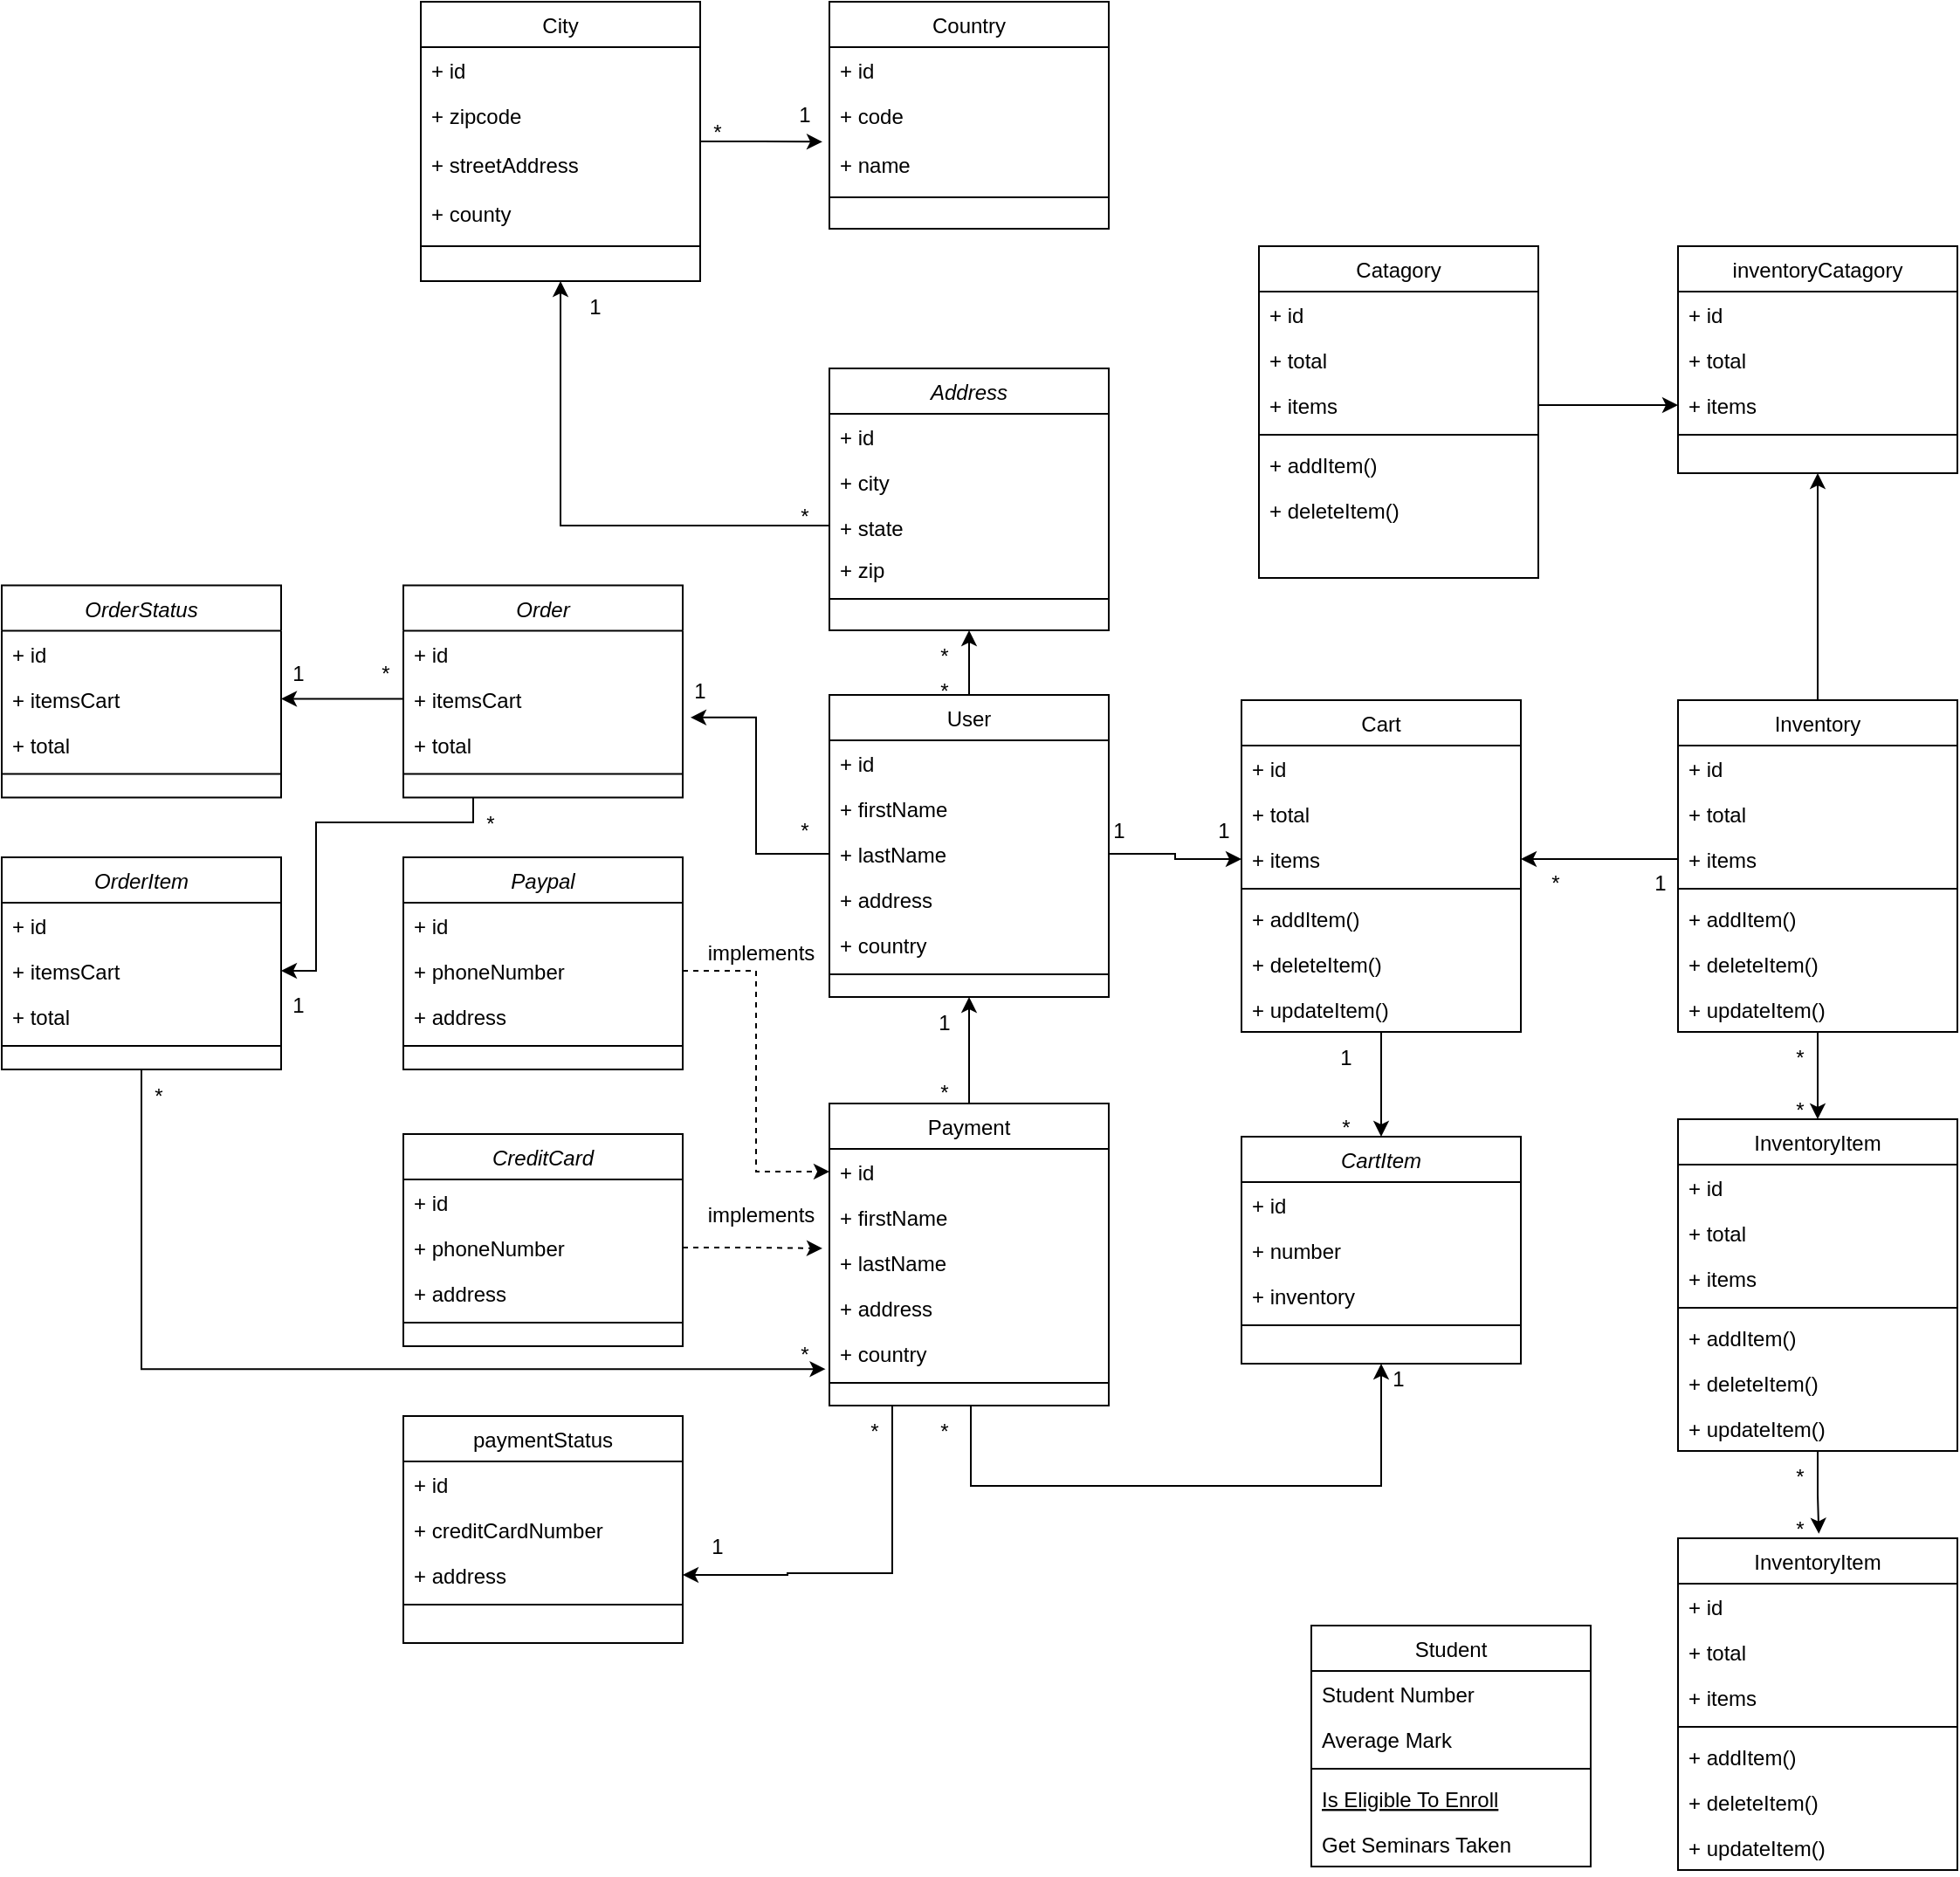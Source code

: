 <mxfile version="21.1.2" type="device">
  <diagram id="C5RBs43oDa-KdzZeNtuy" name="Page-1">
    <mxGraphModel dx="2059" dy="1187" grid="1" gridSize="10" guides="1" tooltips="1" connect="1" arrows="1" fold="1" page="1" pageScale="1" pageWidth="827" pageHeight="1169" math="0" shadow="0">
      <root>
        <mxCell id="WIyWlLk6GJQsqaUBKTNV-0" />
        <mxCell id="WIyWlLk6GJQsqaUBKTNV-1" parent="WIyWlLk6GJQsqaUBKTNV-0" />
        <mxCell id="zkfFHV4jXpPFQw0GAbJ--0" value="CreditCard" style="swimlane;fontStyle=2;align=center;verticalAlign=top;childLayout=stackLayout;horizontal=1;startSize=26;horizontalStack=0;resizeParent=1;resizeLast=0;collapsible=1;marginBottom=0;rounded=0;shadow=0;strokeWidth=1;" parent="WIyWlLk6GJQsqaUBKTNV-1" vertex="1">
          <mxGeometry x="90" y="728.5" width="160" height="121.5" as="geometry">
            <mxRectangle x="230" y="140" width="160" height="26" as="alternateBounds" />
          </mxGeometry>
        </mxCell>
        <mxCell id="zkfFHV4jXpPFQw0GAbJ--1" value="+ id" style="text;align=left;verticalAlign=top;spacingLeft=4;spacingRight=4;overflow=hidden;rotatable=0;points=[[0,0.5],[1,0.5]];portConstraint=eastwest;" parent="zkfFHV4jXpPFQw0GAbJ--0" vertex="1">
          <mxGeometry y="26" width="160" height="26" as="geometry" />
        </mxCell>
        <mxCell id="zkfFHV4jXpPFQw0GAbJ--2" value="+ phoneNumber" style="text;align=left;verticalAlign=top;spacingLeft=4;spacingRight=4;overflow=hidden;rotatable=0;points=[[0,0.5],[1,0.5]];portConstraint=eastwest;rounded=0;shadow=0;html=0;" parent="zkfFHV4jXpPFQw0GAbJ--0" vertex="1">
          <mxGeometry y="52" width="160" height="26" as="geometry" />
        </mxCell>
        <mxCell id="zkfFHV4jXpPFQw0GAbJ--3" value="+ address" style="text;align=left;verticalAlign=top;spacingLeft=4;spacingRight=4;overflow=hidden;rotatable=0;points=[[0,0.5],[1,0.5]];portConstraint=eastwest;rounded=0;shadow=0;html=0;" parent="zkfFHV4jXpPFQw0GAbJ--0" vertex="1">
          <mxGeometry y="78" width="160" height="26" as="geometry" />
        </mxCell>
        <mxCell id="zkfFHV4jXpPFQw0GAbJ--4" value="" style="line;html=1;strokeWidth=1;align=left;verticalAlign=middle;spacingTop=-1;spacingLeft=3;spacingRight=3;rotatable=0;labelPosition=right;points=[];portConstraint=eastwest;" parent="zkfFHV4jXpPFQw0GAbJ--0" vertex="1">
          <mxGeometry y="104" width="160" height="8" as="geometry" />
        </mxCell>
        <mxCell id="zkfFHV4jXpPFQw0GAbJ--6" value="paymentStatus" style="swimlane;fontStyle=0;align=center;verticalAlign=top;childLayout=stackLayout;horizontal=1;startSize=26;horizontalStack=0;resizeParent=1;resizeLast=0;collapsible=1;marginBottom=0;rounded=0;shadow=0;strokeWidth=1;" parent="WIyWlLk6GJQsqaUBKTNV-1" vertex="1">
          <mxGeometry x="90" y="890" width="160" height="130" as="geometry">
            <mxRectangle x="130" y="380" width="160" height="26" as="alternateBounds" />
          </mxGeometry>
        </mxCell>
        <mxCell id="zkfFHV4jXpPFQw0GAbJ--7" value="+ id" style="text;align=left;verticalAlign=top;spacingLeft=4;spacingRight=4;overflow=hidden;rotatable=0;points=[[0,0.5],[1,0.5]];portConstraint=eastwest;" parent="zkfFHV4jXpPFQw0GAbJ--6" vertex="1">
          <mxGeometry y="26" width="160" height="26" as="geometry" />
        </mxCell>
        <mxCell id="zkfFHV4jXpPFQw0GAbJ--8" value="+ creditCardNumber" style="text;align=left;verticalAlign=top;spacingLeft=4;spacingRight=4;overflow=hidden;rotatable=0;points=[[0,0.5],[1,0.5]];portConstraint=eastwest;rounded=0;shadow=0;html=0;" parent="zkfFHV4jXpPFQw0GAbJ--6" vertex="1">
          <mxGeometry y="52" width="160" height="26" as="geometry" />
        </mxCell>
        <mxCell id="zkfFHV4jXpPFQw0GAbJ--10" value="+ address" style="text;align=left;verticalAlign=top;spacingLeft=4;spacingRight=4;overflow=hidden;rotatable=0;points=[[0,0.5],[1,0.5]];portConstraint=eastwest;fontStyle=0" parent="zkfFHV4jXpPFQw0GAbJ--6" vertex="1">
          <mxGeometry y="78" width="160" height="26" as="geometry" />
        </mxCell>
        <mxCell id="zkfFHV4jXpPFQw0GAbJ--9" value="" style="line;html=1;strokeWidth=1;align=left;verticalAlign=middle;spacingTop=-1;spacingLeft=3;spacingRight=3;rotatable=0;labelPosition=right;points=[];portConstraint=eastwest;" parent="zkfFHV4jXpPFQw0GAbJ--6" vertex="1">
          <mxGeometry y="104" width="160" height="8" as="geometry" />
        </mxCell>
        <mxCell id="YC9iFXxEGRbDNu-Abr_v-23" style="edgeStyle=orthogonalEdgeStyle;rounded=0;orthogonalLoop=1;jettySize=auto;html=1;exitX=1;exitY=0.5;exitDx=0;exitDy=0;" parent="WIyWlLk6GJQsqaUBKTNV-1" source="zkfFHV4jXpPFQw0GAbJ--13" edge="1">
          <mxGeometry relative="1" as="geometry">
            <mxPoint x="330" y="160.2" as="targetPoint" />
          </mxGeometry>
        </mxCell>
        <mxCell id="zkfFHV4jXpPFQw0GAbJ--13" value="City" style="swimlane;fontStyle=0;align=center;verticalAlign=top;childLayout=stackLayout;horizontal=1;startSize=26;horizontalStack=0;resizeParent=1;resizeLast=0;collapsible=1;marginBottom=0;rounded=0;shadow=0;strokeWidth=1;" parent="WIyWlLk6GJQsqaUBKTNV-1" vertex="1">
          <mxGeometry x="100" y="80" width="160" height="160" as="geometry">
            <mxRectangle x="340" y="380" width="170" height="26" as="alternateBounds" />
          </mxGeometry>
        </mxCell>
        <mxCell id="zkfFHV4jXpPFQw0GAbJ--14" value="+ id" style="text;align=left;verticalAlign=top;spacingLeft=4;spacingRight=4;overflow=hidden;rotatable=0;points=[[0,0.5],[1,0.5]];portConstraint=eastwest;" parent="zkfFHV4jXpPFQw0GAbJ--13" vertex="1">
          <mxGeometry y="26" width="160" height="26" as="geometry" />
        </mxCell>
        <mxCell id="YC9iFXxEGRbDNu-Abr_v-13" value="+ zipcode" style="text;align=left;verticalAlign=top;spacingLeft=4;spacingRight=4;overflow=hidden;rotatable=0;points=[[0,0.5],[1,0.5]];portConstraint=eastwest;" parent="zkfFHV4jXpPFQw0GAbJ--13" vertex="1">
          <mxGeometry y="52" width="160" height="28" as="geometry" />
        </mxCell>
        <mxCell id="YC9iFXxEGRbDNu-Abr_v-15" value="+ streetAddress" style="text;align=left;verticalAlign=top;spacingLeft=4;spacingRight=4;overflow=hidden;rotatable=0;points=[[0,0.5],[1,0.5]];portConstraint=eastwest;" parent="zkfFHV4jXpPFQw0GAbJ--13" vertex="1">
          <mxGeometry y="80" width="160" height="28" as="geometry" />
        </mxCell>
        <mxCell id="YC9iFXxEGRbDNu-Abr_v-16" value="+ county" style="text;align=left;verticalAlign=top;spacingLeft=4;spacingRight=4;overflow=hidden;rotatable=0;points=[[0,0.5],[1,0.5]];portConstraint=eastwest;" parent="zkfFHV4jXpPFQw0GAbJ--13" vertex="1">
          <mxGeometry y="108" width="160" height="28" as="geometry" />
        </mxCell>
        <mxCell id="zkfFHV4jXpPFQw0GAbJ--15" value="" style="line;html=1;strokeWidth=1;align=left;verticalAlign=middle;spacingTop=-1;spacingLeft=3;spacingRight=3;rotatable=0;labelPosition=right;points=[];portConstraint=eastwest;" parent="zkfFHV4jXpPFQw0GAbJ--13" vertex="1">
          <mxGeometry y="136" width="160" height="8" as="geometry" />
        </mxCell>
        <mxCell id="YC9iFXxEGRbDNu-Abr_v-7" style="edgeStyle=orthogonalEdgeStyle;rounded=0;orthogonalLoop=1;jettySize=auto;html=1;exitX=0.5;exitY=0;exitDx=0;exitDy=0;entryX=0.5;entryY=1;entryDx=0;entryDy=0;" parent="WIyWlLk6GJQsqaUBKTNV-1" source="zkfFHV4jXpPFQw0GAbJ--17" target="YC9iFXxEGRbDNu-Abr_v-0" edge="1">
          <mxGeometry relative="1" as="geometry" />
        </mxCell>
        <mxCell id="zkfFHV4jXpPFQw0GAbJ--17" value="User" style="swimlane;fontStyle=0;align=center;verticalAlign=top;childLayout=stackLayout;horizontal=1;startSize=26;horizontalStack=0;resizeParent=1;resizeLast=0;collapsible=1;marginBottom=0;rounded=0;shadow=0;strokeWidth=1;" parent="WIyWlLk6GJQsqaUBKTNV-1" vertex="1">
          <mxGeometry x="334" y="477" width="160" height="173" as="geometry">
            <mxRectangle x="550" y="140" width="160" height="26" as="alternateBounds" />
          </mxGeometry>
        </mxCell>
        <mxCell id="zkfFHV4jXpPFQw0GAbJ--18" value="+ id" style="text;align=left;verticalAlign=top;spacingLeft=4;spacingRight=4;overflow=hidden;rotatable=0;points=[[0,0.5],[1,0.5]];portConstraint=eastwest;" parent="zkfFHV4jXpPFQw0GAbJ--17" vertex="1">
          <mxGeometry y="26" width="160" height="26" as="geometry" />
        </mxCell>
        <mxCell id="zkfFHV4jXpPFQw0GAbJ--19" value="+ firstName" style="text;align=left;verticalAlign=top;spacingLeft=4;spacingRight=4;overflow=hidden;rotatable=0;points=[[0,0.5],[1,0.5]];portConstraint=eastwest;rounded=0;shadow=0;html=0;" parent="zkfFHV4jXpPFQw0GAbJ--17" vertex="1">
          <mxGeometry y="52" width="160" height="26" as="geometry" />
        </mxCell>
        <mxCell id="zkfFHV4jXpPFQw0GAbJ--20" value="+ lastName" style="text;align=left;verticalAlign=top;spacingLeft=4;spacingRight=4;overflow=hidden;rotatable=0;points=[[0,0.5],[1,0.5]];portConstraint=eastwest;rounded=0;shadow=0;html=0;" parent="zkfFHV4jXpPFQw0GAbJ--17" vertex="1">
          <mxGeometry y="78" width="160" height="26" as="geometry" />
        </mxCell>
        <mxCell id="zkfFHV4jXpPFQw0GAbJ--21" value="+ address" style="text;align=left;verticalAlign=top;spacingLeft=4;spacingRight=4;overflow=hidden;rotatable=0;points=[[0,0.5],[1,0.5]];portConstraint=eastwest;rounded=0;shadow=0;html=0;" parent="zkfFHV4jXpPFQw0GAbJ--17" vertex="1">
          <mxGeometry y="104" width="160" height="26" as="geometry" />
        </mxCell>
        <mxCell id="zkfFHV4jXpPFQw0GAbJ--22" value="+ country" style="text;align=left;verticalAlign=top;spacingLeft=4;spacingRight=4;overflow=hidden;rotatable=0;points=[[0,0.5],[1,0.5]];portConstraint=eastwest;rounded=0;shadow=0;html=0;" parent="zkfFHV4jXpPFQw0GAbJ--17" vertex="1">
          <mxGeometry y="130" width="160" height="26" as="geometry" />
        </mxCell>
        <mxCell id="zkfFHV4jXpPFQw0GAbJ--23" value="" style="line;html=1;strokeWidth=1;align=left;verticalAlign=middle;spacingTop=-1;spacingLeft=3;spacingRight=3;rotatable=0;labelPosition=right;points=[];portConstraint=eastwest;" parent="zkfFHV4jXpPFQw0GAbJ--17" vertex="1">
          <mxGeometry y="156" width="160" height="8" as="geometry" />
        </mxCell>
        <mxCell id="YC9iFXxEGRbDNu-Abr_v-0" value="Address" style="swimlane;fontStyle=2;align=center;verticalAlign=top;childLayout=stackLayout;horizontal=1;startSize=26;horizontalStack=0;resizeParent=1;resizeLast=0;collapsible=1;marginBottom=0;rounded=0;shadow=0;strokeWidth=1;" parent="WIyWlLk6GJQsqaUBKTNV-1" vertex="1">
          <mxGeometry x="334" y="290" width="160" height="150" as="geometry">
            <mxRectangle x="230" y="140" width="160" height="26" as="alternateBounds" />
          </mxGeometry>
        </mxCell>
        <mxCell id="YC9iFXxEGRbDNu-Abr_v-1" value="+ id" style="text;align=left;verticalAlign=top;spacingLeft=4;spacingRight=4;overflow=hidden;rotatable=0;points=[[0,0.5],[1,0.5]];portConstraint=eastwest;" parent="YC9iFXxEGRbDNu-Abr_v-0" vertex="1">
          <mxGeometry y="26" width="160" height="26" as="geometry" />
        </mxCell>
        <mxCell id="YC9iFXxEGRbDNu-Abr_v-2" value="+ city" style="text;align=left;verticalAlign=top;spacingLeft=4;spacingRight=4;overflow=hidden;rotatable=0;points=[[0,0.5],[1,0.5]];portConstraint=eastwest;rounded=0;shadow=0;html=0;" parent="YC9iFXxEGRbDNu-Abr_v-0" vertex="1">
          <mxGeometry y="52" width="160" height="26" as="geometry" />
        </mxCell>
        <mxCell id="YC9iFXxEGRbDNu-Abr_v-3" value="+ state" style="text;align=left;verticalAlign=top;spacingLeft=4;spacingRight=4;overflow=hidden;rotatable=0;points=[[0,0.5],[1,0.5]];portConstraint=eastwest;rounded=0;shadow=0;html=0;" parent="YC9iFXxEGRbDNu-Abr_v-0" vertex="1">
          <mxGeometry y="78" width="160" height="24" as="geometry" />
        </mxCell>
        <mxCell id="YC9iFXxEGRbDNu-Abr_v-6" value="+ zip" style="text;align=left;verticalAlign=top;spacingLeft=4;spacingRight=4;overflow=hidden;rotatable=0;points=[[0,0.5],[1,0.5]];portConstraint=eastwest;rounded=0;shadow=0;html=0;" parent="YC9iFXxEGRbDNu-Abr_v-0" vertex="1">
          <mxGeometry y="102" width="160" height="26" as="geometry" />
        </mxCell>
        <mxCell id="YC9iFXxEGRbDNu-Abr_v-4" value="" style="line;html=1;strokeWidth=1;align=left;verticalAlign=middle;spacingTop=-1;spacingLeft=3;spacingRight=3;rotatable=0;labelPosition=right;points=[];portConstraint=eastwest;" parent="YC9iFXxEGRbDNu-Abr_v-0" vertex="1">
          <mxGeometry y="128" width="160" height="8" as="geometry" />
        </mxCell>
        <mxCell id="YC9iFXxEGRbDNu-Abr_v-8" value="*" style="text;html=1;strokeColor=none;fillColor=none;align=center;verticalAlign=middle;whiteSpace=wrap;rounded=0;" parent="WIyWlLk6GJQsqaUBKTNV-1" vertex="1">
          <mxGeometry x="370" y="460" width="60" height="30" as="geometry" />
        </mxCell>
        <mxCell id="YC9iFXxEGRbDNu-Abr_v-9" value="*" style="text;html=1;strokeColor=none;fillColor=none;align=center;verticalAlign=middle;whiteSpace=wrap;rounded=0;" parent="WIyWlLk6GJQsqaUBKTNV-1" vertex="1">
          <mxGeometry x="370" y="440" width="60" height="30" as="geometry" />
        </mxCell>
        <mxCell id="YC9iFXxEGRbDNu-Abr_v-10" style="edgeStyle=orthogonalEdgeStyle;rounded=0;orthogonalLoop=1;jettySize=auto;html=1;exitX=0;exitY=0.5;exitDx=0;exitDy=0;entryX=0.5;entryY=1;entryDx=0;entryDy=0;" parent="WIyWlLk6GJQsqaUBKTNV-1" source="YC9iFXxEGRbDNu-Abr_v-3" target="zkfFHV4jXpPFQw0GAbJ--13" edge="1">
          <mxGeometry relative="1" as="geometry" />
        </mxCell>
        <mxCell id="YC9iFXxEGRbDNu-Abr_v-11" value="*" style="text;html=1;strokeColor=none;fillColor=none;align=center;verticalAlign=middle;whiteSpace=wrap;rounded=0;" parent="WIyWlLk6GJQsqaUBKTNV-1" vertex="1">
          <mxGeometry x="290" y="360" width="60" height="30" as="geometry" />
        </mxCell>
        <mxCell id="YC9iFXxEGRbDNu-Abr_v-17" value="Country" style="swimlane;fontStyle=0;align=center;verticalAlign=top;childLayout=stackLayout;horizontal=1;startSize=26;horizontalStack=0;resizeParent=1;resizeLast=0;collapsible=1;marginBottom=0;rounded=0;shadow=0;strokeWidth=1;" parent="WIyWlLk6GJQsqaUBKTNV-1" vertex="1">
          <mxGeometry x="334" y="80" width="160" height="130" as="geometry">
            <mxRectangle x="340" y="380" width="170" height="26" as="alternateBounds" />
          </mxGeometry>
        </mxCell>
        <mxCell id="YC9iFXxEGRbDNu-Abr_v-18" value="+ id" style="text;align=left;verticalAlign=top;spacingLeft=4;spacingRight=4;overflow=hidden;rotatable=0;points=[[0,0.5],[1,0.5]];portConstraint=eastwest;" parent="YC9iFXxEGRbDNu-Abr_v-17" vertex="1">
          <mxGeometry y="26" width="160" height="26" as="geometry" />
        </mxCell>
        <mxCell id="YC9iFXxEGRbDNu-Abr_v-19" value="+ code" style="text;align=left;verticalAlign=top;spacingLeft=4;spacingRight=4;overflow=hidden;rotatable=0;points=[[0,0.5],[1,0.5]];portConstraint=eastwest;" parent="YC9iFXxEGRbDNu-Abr_v-17" vertex="1">
          <mxGeometry y="52" width="160" height="28" as="geometry" />
        </mxCell>
        <mxCell id="YC9iFXxEGRbDNu-Abr_v-20" value="+ name" style="text;align=left;verticalAlign=top;spacingLeft=4;spacingRight=4;overflow=hidden;rotatable=0;points=[[0,0.5],[1,0.5]];portConstraint=eastwest;" parent="YC9iFXxEGRbDNu-Abr_v-17" vertex="1">
          <mxGeometry y="80" width="160" height="28" as="geometry" />
        </mxCell>
        <mxCell id="YC9iFXxEGRbDNu-Abr_v-22" value="" style="line;html=1;strokeWidth=1;align=left;verticalAlign=middle;spacingTop=-1;spacingLeft=3;spacingRight=3;rotatable=0;labelPosition=right;points=[];portConstraint=eastwest;" parent="YC9iFXxEGRbDNu-Abr_v-17" vertex="1">
          <mxGeometry y="108" width="160" height="8" as="geometry" />
        </mxCell>
        <mxCell id="YC9iFXxEGRbDNu-Abr_v-24" value="1" style="text;html=1;strokeColor=none;fillColor=none;align=center;verticalAlign=middle;whiteSpace=wrap;rounded=0;" parent="WIyWlLk6GJQsqaUBKTNV-1" vertex="1">
          <mxGeometry x="170" y="240" width="60" height="30" as="geometry" />
        </mxCell>
        <mxCell id="YC9iFXxEGRbDNu-Abr_v-25" value="1" style="text;html=1;strokeColor=none;fillColor=none;align=center;verticalAlign=middle;whiteSpace=wrap;rounded=0;" parent="WIyWlLk6GJQsqaUBKTNV-1" vertex="1">
          <mxGeometry x="290" y="130" width="60" height="30" as="geometry" />
        </mxCell>
        <mxCell id="YC9iFXxEGRbDNu-Abr_v-26" value="*" style="text;html=1;strokeColor=none;fillColor=none;align=center;verticalAlign=middle;whiteSpace=wrap;rounded=0;" parent="WIyWlLk6GJQsqaUBKTNV-1" vertex="1">
          <mxGeometry x="240" y="140" width="60" height="30" as="geometry" />
        </mxCell>
        <mxCell id="2gwbpg3OlCOq_cEtZYkX-19" style="edgeStyle=orthogonalEdgeStyle;rounded=0;orthogonalLoop=1;jettySize=auto;html=1;exitX=0.5;exitY=1;exitDx=0;exitDy=0;entryX=0.5;entryY=0;entryDx=0;entryDy=0;" edge="1" parent="WIyWlLk6GJQsqaUBKTNV-1" source="2gwbpg3OlCOq_cEtZYkX-0" target="2gwbpg3OlCOq_cEtZYkX-13">
          <mxGeometry relative="1" as="geometry" />
        </mxCell>
        <mxCell id="2gwbpg3OlCOq_cEtZYkX-0" value="Cart" style="swimlane;fontStyle=0;align=center;verticalAlign=top;childLayout=stackLayout;horizontal=1;startSize=26;horizontalStack=0;resizeParent=1;resizeLast=0;collapsible=1;marginBottom=0;rounded=0;shadow=0;strokeWidth=1;" vertex="1" parent="WIyWlLk6GJQsqaUBKTNV-1">
          <mxGeometry x="570" y="480" width="160" height="190" as="geometry">
            <mxRectangle x="550" y="140" width="160" height="26" as="alternateBounds" />
          </mxGeometry>
        </mxCell>
        <mxCell id="2gwbpg3OlCOq_cEtZYkX-1" value="+ id" style="text;align=left;verticalAlign=top;spacingLeft=4;spacingRight=4;overflow=hidden;rotatable=0;points=[[0,0.5],[1,0.5]];portConstraint=eastwest;" vertex="1" parent="2gwbpg3OlCOq_cEtZYkX-0">
          <mxGeometry y="26" width="160" height="26" as="geometry" />
        </mxCell>
        <mxCell id="2gwbpg3OlCOq_cEtZYkX-2" value="+ total" style="text;align=left;verticalAlign=top;spacingLeft=4;spacingRight=4;overflow=hidden;rotatable=0;points=[[0,0.5],[1,0.5]];portConstraint=eastwest;rounded=0;shadow=0;html=0;" vertex="1" parent="2gwbpg3OlCOq_cEtZYkX-0">
          <mxGeometry y="52" width="160" height="26" as="geometry" />
        </mxCell>
        <mxCell id="2gwbpg3OlCOq_cEtZYkX-3" value="+ items" style="text;align=left;verticalAlign=top;spacingLeft=4;spacingRight=4;overflow=hidden;rotatable=0;points=[[0,0.5],[1,0.5]];portConstraint=eastwest;rounded=0;shadow=0;html=0;" vertex="1" parent="2gwbpg3OlCOq_cEtZYkX-0">
          <mxGeometry y="78" width="160" height="26" as="geometry" />
        </mxCell>
        <mxCell id="2gwbpg3OlCOq_cEtZYkX-6" value="" style="line;html=1;strokeWidth=1;align=left;verticalAlign=middle;spacingTop=-1;spacingLeft=3;spacingRight=3;rotatable=0;labelPosition=right;points=[];portConstraint=eastwest;" vertex="1" parent="2gwbpg3OlCOq_cEtZYkX-0">
          <mxGeometry y="104" width="160" height="8" as="geometry" />
        </mxCell>
        <mxCell id="2gwbpg3OlCOq_cEtZYkX-4" value="+ addItem()" style="text;align=left;verticalAlign=top;spacingLeft=4;spacingRight=4;overflow=hidden;rotatable=0;points=[[0,0.5],[1,0.5]];portConstraint=eastwest;rounded=0;shadow=0;html=0;" vertex="1" parent="2gwbpg3OlCOq_cEtZYkX-0">
          <mxGeometry y="112" width="160" height="26" as="geometry" />
        </mxCell>
        <mxCell id="2gwbpg3OlCOq_cEtZYkX-5" value="+ deleteItem()" style="text;align=left;verticalAlign=top;spacingLeft=4;spacingRight=4;overflow=hidden;rotatable=0;points=[[0,0.5],[1,0.5]];portConstraint=eastwest;rounded=0;shadow=0;html=0;" vertex="1" parent="2gwbpg3OlCOq_cEtZYkX-0">
          <mxGeometry y="138" width="160" height="26" as="geometry" />
        </mxCell>
        <mxCell id="2gwbpg3OlCOq_cEtZYkX-7" style="edgeStyle=orthogonalEdgeStyle;rounded=0;orthogonalLoop=1;jettySize=auto;html=1;exitX=1;exitY=0.5;exitDx=0;exitDy=0;entryX=0;entryY=0.5;entryDx=0;entryDy=0;" edge="1" parent="WIyWlLk6GJQsqaUBKTNV-1" source="zkfFHV4jXpPFQw0GAbJ--20" target="2gwbpg3OlCOq_cEtZYkX-3">
          <mxGeometry relative="1" as="geometry" />
        </mxCell>
        <mxCell id="2gwbpg3OlCOq_cEtZYkX-8" value="1" style="text;html=1;strokeColor=none;fillColor=none;align=center;verticalAlign=middle;whiteSpace=wrap;rounded=0;" vertex="1" parent="WIyWlLk6GJQsqaUBKTNV-1">
          <mxGeometry x="530" y="540" width="60" height="30" as="geometry" />
        </mxCell>
        <mxCell id="2gwbpg3OlCOq_cEtZYkX-9" value="1" style="text;html=1;strokeColor=none;fillColor=none;align=center;verticalAlign=middle;whiteSpace=wrap;rounded=0;" vertex="1" parent="WIyWlLk6GJQsqaUBKTNV-1">
          <mxGeometry x="470" y="540" width="60" height="30" as="geometry" />
        </mxCell>
        <mxCell id="2gwbpg3OlCOq_cEtZYkX-13" value="CartItem" style="swimlane;fontStyle=2;align=center;verticalAlign=top;childLayout=stackLayout;horizontal=1;startSize=26;horizontalStack=0;resizeParent=1;resizeLast=0;collapsible=1;marginBottom=0;rounded=0;shadow=0;strokeWidth=1;" vertex="1" parent="WIyWlLk6GJQsqaUBKTNV-1">
          <mxGeometry x="570" y="730" width="160" height="130" as="geometry">
            <mxRectangle x="230" y="140" width="160" height="26" as="alternateBounds" />
          </mxGeometry>
        </mxCell>
        <mxCell id="2gwbpg3OlCOq_cEtZYkX-14" value="+ id" style="text;align=left;verticalAlign=top;spacingLeft=4;spacingRight=4;overflow=hidden;rotatable=0;points=[[0,0.5],[1,0.5]];portConstraint=eastwest;" vertex="1" parent="2gwbpg3OlCOq_cEtZYkX-13">
          <mxGeometry y="26" width="160" height="26" as="geometry" />
        </mxCell>
        <mxCell id="2gwbpg3OlCOq_cEtZYkX-15" value="+ number" style="text;align=left;verticalAlign=top;spacingLeft=4;spacingRight=4;overflow=hidden;rotatable=0;points=[[0,0.5],[1,0.5]];portConstraint=eastwest;rounded=0;shadow=0;html=0;" vertex="1" parent="2gwbpg3OlCOq_cEtZYkX-13">
          <mxGeometry y="52" width="160" height="26" as="geometry" />
        </mxCell>
        <mxCell id="2gwbpg3OlCOq_cEtZYkX-16" value="+ inventory" style="text;align=left;verticalAlign=top;spacingLeft=4;spacingRight=4;overflow=hidden;rotatable=0;points=[[0,0.5],[1,0.5]];portConstraint=eastwest;rounded=0;shadow=0;html=0;" vertex="1" parent="2gwbpg3OlCOq_cEtZYkX-13">
          <mxGeometry y="78" width="160" height="26" as="geometry" />
        </mxCell>
        <mxCell id="2gwbpg3OlCOq_cEtZYkX-17" value="" style="line;html=1;strokeWidth=1;align=left;verticalAlign=middle;spacingTop=-1;spacingLeft=3;spacingRight=3;rotatable=0;labelPosition=right;points=[];portConstraint=eastwest;" vertex="1" parent="2gwbpg3OlCOq_cEtZYkX-13">
          <mxGeometry y="104" width="160" height="8" as="geometry" />
        </mxCell>
        <mxCell id="2gwbpg3OlCOq_cEtZYkX-10" value="+ updateItem()" style="text;align=left;verticalAlign=top;spacingLeft=4;spacingRight=4;overflow=hidden;rotatable=0;points=[[0,0.5],[1,0.5]];portConstraint=eastwest;rounded=0;shadow=0;html=0;" vertex="1" parent="WIyWlLk6GJQsqaUBKTNV-1">
          <mxGeometry x="570" y="644" width="160" height="26" as="geometry" />
        </mxCell>
        <mxCell id="2gwbpg3OlCOq_cEtZYkX-20" value="1" style="text;html=1;strokeColor=none;fillColor=none;align=center;verticalAlign=middle;whiteSpace=wrap;rounded=0;" vertex="1" parent="WIyWlLk6GJQsqaUBKTNV-1">
          <mxGeometry x="600" y="670" width="60" height="30" as="geometry" />
        </mxCell>
        <mxCell id="2gwbpg3OlCOq_cEtZYkX-22" value="*" style="text;html=1;strokeColor=none;fillColor=none;align=center;verticalAlign=middle;whiteSpace=wrap;rounded=0;" vertex="1" parent="WIyWlLk6GJQsqaUBKTNV-1">
          <mxGeometry x="600" y="710" width="60" height="30" as="geometry" />
        </mxCell>
        <mxCell id="2gwbpg3OlCOq_cEtZYkX-42" style="edgeStyle=orthogonalEdgeStyle;rounded=0;orthogonalLoop=1;jettySize=auto;html=1;exitX=0.5;exitY=1;exitDx=0;exitDy=0;entryX=0.5;entryY=0;entryDx=0;entryDy=0;" edge="1" parent="WIyWlLk6GJQsqaUBKTNV-1" source="2gwbpg3OlCOq_cEtZYkX-23" target="2gwbpg3OlCOq_cEtZYkX-34">
          <mxGeometry relative="1" as="geometry" />
        </mxCell>
        <mxCell id="2gwbpg3OlCOq_cEtZYkX-64" style="edgeStyle=orthogonalEdgeStyle;rounded=0;orthogonalLoop=1;jettySize=auto;html=1;exitX=0.5;exitY=0;exitDx=0;exitDy=0;entryX=0.5;entryY=1;entryDx=0;entryDy=0;" edge="1" parent="WIyWlLk6GJQsqaUBKTNV-1" source="2gwbpg3OlCOq_cEtZYkX-23" target="2gwbpg3OlCOq_cEtZYkX-65">
          <mxGeometry relative="1" as="geometry">
            <mxPoint x="900" y="410.988" as="targetPoint" />
          </mxGeometry>
        </mxCell>
        <mxCell id="2gwbpg3OlCOq_cEtZYkX-23" value="Inventory" style="swimlane;fontStyle=0;align=center;verticalAlign=top;childLayout=stackLayout;horizontal=1;startSize=26;horizontalStack=0;resizeParent=1;resizeLast=0;collapsible=1;marginBottom=0;rounded=0;shadow=0;strokeWidth=1;" vertex="1" parent="WIyWlLk6GJQsqaUBKTNV-1">
          <mxGeometry x="820" y="480" width="160" height="190" as="geometry">
            <mxRectangle x="550" y="140" width="160" height="26" as="alternateBounds" />
          </mxGeometry>
        </mxCell>
        <mxCell id="2gwbpg3OlCOq_cEtZYkX-24" value="+ id" style="text;align=left;verticalAlign=top;spacingLeft=4;spacingRight=4;overflow=hidden;rotatable=0;points=[[0,0.5],[1,0.5]];portConstraint=eastwest;" vertex="1" parent="2gwbpg3OlCOq_cEtZYkX-23">
          <mxGeometry y="26" width="160" height="26" as="geometry" />
        </mxCell>
        <mxCell id="2gwbpg3OlCOq_cEtZYkX-25" value="+ total" style="text;align=left;verticalAlign=top;spacingLeft=4;spacingRight=4;overflow=hidden;rotatable=0;points=[[0,0.5],[1,0.5]];portConstraint=eastwest;rounded=0;shadow=0;html=0;" vertex="1" parent="2gwbpg3OlCOq_cEtZYkX-23">
          <mxGeometry y="52" width="160" height="26" as="geometry" />
        </mxCell>
        <mxCell id="2gwbpg3OlCOq_cEtZYkX-26" value="+ items" style="text;align=left;verticalAlign=top;spacingLeft=4;spacingRight=4;overflow=hidden;rotatable=0;points=[[0,0.5],[1,0.5]];portConstraint=eastwest;rounded=0;shadow=0;html=0;" vertex="1" parent="2gwbpg3OlCOq_cEtZYkX-23">
          <mxGeometry y="78" width="160" height="26" as="geometry" />
        </mxCell>
        <mxCell id="2gwbpg3OlCOq_cEtZYkX-27" value="" style="line;html=1;strokeWidth=1;align=left;verticalAlign=middle;spacingTop=-1;spacingLeft=3;spacingRight=3;rotatable=0;labelPosition=right;points=[];portConstraint=eastwest;" vertex="1" parent="2gwbpg3OlCOq_cEtZYkX-23">
          <mxGeometry y="104" width="160" height="8" as="geometry" />
        </mxCell>
        <mxCell id="2gwbpg3OlCOq_cEtZYkX-28" value="+ addItem()" style="text;align=left;verticalAlign=top;spacingLeft=4;spacingRight=4;overflow=hidden;rotatable=0;points=[[0,0.5],[1,0.5]];portConstraint=eastwest;rounded=0;shadow=0;html=0;" vertex="1" parent="2gwbpg3OlCOq_cEtZYkX-23">
          <mxGeometry y="112" width="160" height="26" as="geometry" />
        </mxCell>
        <mxCell id="2gwbpg3OlCOq_cEtZYkX-29" value="+ deleteItem()" style="text;align=left;verticalAlign=top;spacingLeft=4;spacingRight=4;overflow=hidden;rotatable=0;points=[[0,0.5],[1,0.5]];portConstraint=eastwest;rounded=0;shadow=0;html=0;" vertex="1" parent="2gwbpg3OlCOq_cEtZYkX-23">
          <mxGeometry y="138" width="160" height="26" as="geometry" />
        </mxCell>
        <mxCell id="2gwbpg3OlCOq_cEtZYkX-30" value="+ updateItem()" style="text;align=left;verticalAlign=top;spacingLeft=4;spacingRight=4;overflow=hidden;rotatable=0;points=[[0,0.5],[1,0.5]];portConstraint=eastwest;rounded=0;shadow=0;html=0;" vertex="1" parent="WIyWlLk6GJQsqaUBKTNV-1">
          <mxGeometry x="820" y="644" width="160" height="26" as="geometry" />
        </mxCell>
        <mxCell id="2gwbpg3OlCOq_cEtZYkX-31" style="edgeStyle=orthogonalEdgeStyle;rounded=0;orthogonalLoop=1;jettySize=auto;html=1;exitX=0;exitY=0.5;exitDx=0;exitDy=0;entryX=1;entryY=0.5;entryDx=0;entryDy=0;" edge="1" parent="WIyWlLk6GJQsqaUBKTNV-1" source="2gwbpg3OlCOq_cEtZYkX-26" target="2gwbpg3OlCOq_cEtZYkX-3">
          <mxGeometry relative="1" as="geometry" />
        </mxCell>
        <mxCell id="2gwbpg3OlCOq_cEtZYkX-32" value="1" style="text;html=1;strokeColor=none;fillColor=none;align=center;verticalAlign=middle;whiteSpace=wrap;rounded=0;" vertex="1" parent="WIyWlLk6GJQsqaUBKTNV-1">
          <mxGeometry x="780" y="570" width="60" height="30" as="geometry" />
        </mxCell>
        <mxCell id="2gwbpg3OlCOq_cEtZYkX-33" value="*" style="text;html=1;strokeColor=none;fillColor=none;align=center;verticalAlign=middle;whiteSpace=wrap;rounded=0;" vertex="1" parent="WIyWlLk6GJQsqaUBKTNV-1">
          <mxGeometry x="720" y="570" width="60" height="30" as="geometry" />
        </mxCell>
        <mxCell id="2gwbpg3OlCOq_cEtZYkX-53" style="edgeStyle=orthogonalEdgeStyle;rounded=0;orthogonalLoop=1;jettySize=auto;html=1;exitX=0.5;exitY=1;exitDx=0;exitDy=0;entryX=0.504;entryY=-0.014;entryDx=0;entryDy=0;entryPerimeter=0;" edge="1" parent="WIyWlLk6GJQsqaUBKTNV-1" source="2gwbpg3OlCOq_cEtZYkX-34" target="2gwbpg3OlCOq_cEtZYkX-45">
          <mxGeometry relative="1" as="geometry" />
        </mxCell>
        <mxCell id="2gwbpg3OlCOq_cEtZYkX-34" value="InventoryItem" style="swimlane;fontStyle=0;align=center;verticalAlign=top;childLayout=stackLayout;horizontal=1;startSize=26;horizontalStack=0;resizeParent=1;resizeLast=0;collapsible=1;marginBottom=0;rounded=0;shadow=0;strokeWidth=1;" vertex="1" parent="WIyWlLk6GJQsqaUBKTNV-1">
          <mxGeometry x="820" y="720" width="160" height="190" as="geometry">
            <mxRectangle x="550" y="140" width="160" height="26" as="alternateBounds" />
          </mxGeometry>
        </mxCell>
        <mxCell id="2gwbpg3OlCOq_cEtZYkX-35" value="+ id" style="text;align=left;verticalAlign=top;spacingLeft=4;spacingRight=4;overflow=hidden;rotatable=0;points=[[0,0.5],[1,0.5]];portConstraint=eastwest;" vertex="1" parent="2gwbpg3OlCOq_cEtZYkX-34">
          <mxGeometry y="26" width="160" height="26" as="geometry" />
        </mxCell>
        <mxCell id="2gwbpg3OlCOq_cEtZYkX-36" value="+ total" style="text;align=left;verticalAlign=top;spacingLeft=4;spacingRight=4;overflow=hidden;rotatable=0;points=[[0,0.5],[1,0.5]];portConstraint=eastwest;rounded=0;shadow=0;html=0;" vertex="1" parent="2gwbpg3OlCOq_cEtZYkX-34">
          <mxGeometry y="52" width="160" height="26" as="geometry" />
        </mxCell>
        <mxCell id="2gwbpg3OlCOq_cEtZYkX-37" value="+ items" style="text;align=left;verticalAlign=top;spacingLeft=4;spacingRight=4;overflow=hidden;rotatable=0;points=[[0,0.5],[1,0.5]];portConstraint=eastwest;rounded=0;shadow=0;html=0;" vertex="1" parent="2gwbpg3OlCOq_cEtZYkX-34">
          <mxGeometry y="78" width="160" height="26" as="geometry" />
        </mxCell>
        <mxCell id="2gwbpg3OlCOq_cEtZYkX-38" value="" style="line;html=1;strokeWidth=1;align=left;verticalAlign=middle;spacingTop=-1;spacingLeft=3;spacingRight=3;rotatable=0;labelPosition=right;points=[];portConstraint=eastwest;" vertex="1" parent="2gwbpg3OlCOq_cEtZYkX-34">
          <mxGeometry y="104" width="160" height="8" as="geometry" />
        </mxCell>
        <mxCell id="2gwbpg3OlCOq_cEtZYkX-39" value="+ addItem()" style="text;align=left;verticalAlign=top;spacingLeft=4;spacingRight=4;overflow=hidden;rotatable=0;points=[[0,0.5],[1,0.5]];portConstraint=eastwest;rounded=0;shadow=0;html=0;" vertex="1" parent="2gwbpg3OlCOq_cEtZYkX-34">
          <mxGeometry y="112" width="160" height="26" as="geometry" />
        </mxCell>
        <mxCell id="2gwbpg3OlCOq_cEtZYkX-40" value="+ deleteItem()" style="text;align=left;verticalAlign=top;spacingLeft=4;spacingRight=4;overflow=hidden;rotatable=0;points=[[0,0.5],[1,0.5]];portConstraint=eastwest;rounded=0;shadow=0;html=0;" vertex="1" parent="2gwbpg3OlCOq_cEtZYkX-34">
          <mxGeometry y="138" width="160" height="26" as="geometry" />
        </mxCell>
        <mxCell id="2gwbpg3OlCOq_cEtZYkX-41" value="+ updateItem()" style="text;align=left;verticalAlign=top;spacingLeft=4;spacingRight=4;overflow=hidden;rotatable=0;points=[[0,0.5],[1,0.5]];portConstraint=eastwest;rounded=0;shadow=0;html=0;" vertex="1" parent="WIyWlLk6GJQsqaUBKTNV-1">
          <mxGeometry x="820" y="884" width="160" height="26" as="geometry" />
        </mxCell>
        <mxCell id="2gwbpg3OlCOq_cEtZYkX-43" value="*" style="text;html=1;strokeColor=none;fillColor=none;align=center;verticalAlign=middle;whiteSpace=wrap;rounded=0;" vertex="1" parent="WIyWlLk6GJQsqaUBKTNV-1">
          <mxGeometry x="860" y="700" width="60" height="30" as="geometry" />
        </mxCell>
        <mxCell id="2gwbpg3OlCOq_cEtZYkX-44" value="*" style="text;html=1;strokeColor=none;fillColor=none;align=center;verticalAlign=middle;whiteSpace=wrap;rounded=0;" vertex="1" parent="WIyWlLk6GJQsqaUBKTNV-1">
          <mxGeometry x="860" y="670" width="60" height="30" as="geometry" />
        </mxCell>
        <mxCell id="2gwbpg3OlCOq_cEtZYkX-45" value="InventoryItem" style="swimlane;fontStyle=0;align=center;verticalAlign=top;childLayout=stackLayout;horizontal=1;startSize=26;horizontalStack=0;resizeParent=1;resizeLast=0;collapsible=1;marginBottom=0;rounded=0;shadow=0;strokeWidth=1;" vertex="1" parent="WIyWlLk6GJQsqaUBKTNV-1">
          <mxGeometry x="820" y="960" width="160" height="190" as="geometry">
            <mxRectangle x="550" y="140" width="160" height="26" as="alternateBounds" />
          </mxGeometry>
        </mxCell>
        <mxCell id="2gwbpg3OlCOq_cEtZYkX-46" value="+ id" style="text;align=left;verticalAlign=top;spacingLeft=4;spacingRight=4;overflow=hidden;rotatable=0;points=[[0,0.5],[1,0.5]];portConstraint=eastwest;" vertex="1" parent="2gwbpg3OlCOq_cEtZYkX-45">
          <mxGeometry y="26" width="160" height="26" as="geometry" />
        </mxCell>
        <mxCell id="2gwbpg3OlCOq_cEtZYkX-47" value="+ total" style="text;align=left;verticalAlign=top;spacingLeft=4;spacingRight=4;overflow=hidden;rotatable=0;points=[[0,0.5],[1,0.5]];portConstraint=eastwest;rounded=0;shadow=0;html=0;" vertex="1" parent="2gwbpg3OlCOq_cEtZYkX-45">
          <mxGeometry y="52" width="160" height="26" as="geometry" />
        </mxCell>
        <mxCell id="2gwbpg3OlCOq_cEtZYkX-48" value="+ items" style="text;align=left;verticalAlign=top;spacingLeft=4;spacingRight=4;overflow=hidden;rotatable=0;points=[[0,0.5],[1,0.5]];portConstraint=eastwest;rounded=0;shadow=0;html=0;" vertex="1" parent="2gwbpg3OlCOq_cEtZYkX-45">
          <mxGeometry y="78" width="160" height="26" as="geometry" />
        </mxCell>
        <mxCell id="2gwbpg3OlCOq_cEtZYkX-49" value="" style="line;html=1;strokeWidth=1;align=left;verticalAlign=middle;spacingTop=-1;spacingLeft=3;spacingRight=3;rotatable=0;labelPosition=right;points=[];portConstraint=eastwest;" vertex="1" parent="2gwbpg3OlCOq_cEtZYkX-45">
          <mxGeometry y="104" width="160" height="8" as="geometry" />
        </mxCell>
        <mxCell id="2gwbpg3OlCOq_cEtZYkX-50" value="+ addItem()" style="text;align=left;verticalAlign=top;spacingLeft=4;spacingRight=4;overflow=hidden;rotatable=0;points=[[0,0.5],[1,0.5]];portConstraint=eastwest;rounded=0;shadow=0;html=0;" vertex="1" parent="2gwbpg3OlCOq_cEtZYkX-45">
          <mxGeometry y="112" width="160" height="26" as="geometry" />
        </mxCell>
        <mxCell id="2gwbpg3OlCOq_cEtZYkX-51" value="+ deleteItem()" style="text;align=left;verticalAlign=top;spacingLeft=4;spacingRight=4;overflow=hidden;rotatable=0;points=[[0,0.5],[1,0.5]];portConstraint=eastwest;rounded=0;shadow=0;html=0;" vertex="1" parent="2gwbpg3OlCOq_cEtZYkX-45">
          <mxGeometry y="138" width="160" height="26" as="geometry" />
        </mxCell>
        <mxCell id="2gwbpg3OlCOq_cEtZYkX-52" value="+ updateItem()" style="text;align=left;verticalAlign=top;spacingLeft=4;spacingRight=4;overflow=hidden;rotatable=0;points=[[0,0.5],[1,0.5]];portConstraint=eastwest;rounded=0;shadow=0;html=0;" vertex="1" parent="WIyWlLk6GJQsqaUBKTNV-1">
          <mxGeometry x="820" y="1124" width="160" height="26" as="geometry" />
        </mxCell>
        <mxCell id="2gwbpg3OlCOq_cEtZYkX-54" value="*" style="text;html=1;strokeColor=none;fillColor=none;align=center;verticalAlign=middle;whiteSpace=wrap;rounded=0;" vertex="1" parent="WIyWlLk6GJQsqaUBKTNV-1">
          <mxGeometry x="860" y="910" width="60" height="30" as="geometry" />
        </mxCell>
        <mxCell id="2gwbpg3OlCOq_cEtZYkX-55" value="*" style="text;html=1;strokeColor=none;fillColor=none;align=center;verticalAlign=middle;whiteSpace=wrap;rounded=0;" vertex="1" parent="WIyWlLk6GJQsqaUBKTNV-1">
          <mxGeometry x="860" y="940" width="60" height="30" as="geometry" />
        </mxCell>
        <mxCell id="2gwbpg3OlCOq_cEtZYkX-56" value="Catagory" style="swimlane;fontStyle=0;align=center;verticalAlign=top;childLayout=stackLayout;horizontal=1;startSize=26;horizontalStack=0;resizeParent=1;resizeLast=0;collapsible=1;marginBottom=0;rounded=0;shadow=0;strokeWidth=1;" vertex="1" parent="WIyWlLk6GJQsqaUBKTNV-1">
          <mxGeometry x="580" y="220" width="160" height="190" as="geometry">
            <mxRectangle x="550" y="140" width="160" height="26" as="alternateBounds" />
          </mxGeometry>
        </mxCell>
        <mxCell id="2gwbpg3OlCOq_cEtZYkX-57" value="+ id" style="text;align=left;verticalAlign=top;spacingLeft=4;spacingRight=4;overflow=hidden;rotatable=0;points=[[0,0.5],[1,0.5]];portConstraint=eastwest;" vertex="1" parent="2gwbpg3OlCOq_cEtZYkX-56">
          <mxGeometry y="26" width="160" height="26" as="geometry" />
        </mxCell>
        <mxCell id="2gwbpg3OlCOq_cEtZYkX-58" value="+ total" style="text;align=left;verticalAlign=top;spacingLeft=4;spacingRight=4;overflow=hidden;rotatable=0;points=[[0,0.5],[1,0.5]];portConstraint=eastwest;rounded=0;shadow=0;html=0;" vertex="1" parent="2gwbpg3OlCOq_cEtZYkX-56">
          <mxGeometry y="52" width="160" height="26" as="geometry" />
        </mxCell>
        <mxCell id="2gwbpg3OlCOq_cEtZYkX-59" value="+ items" style="text;align=left;verticalAlign=top;spacingLeft=4;spacingRight=4;overflow=hidden;rotatable=0;points=[[0,0.5],[1,0.5]];portConstraint=eastwest;rounded=0;shadow=0;html=0;" vertex="1" parent="2gwbpg3OlCOq_cEtZYkX-56">
          <mxGeometry y="78" width="160" height="26" as="geometry" />
        </mxCell>
        <mxCell id="2gwbpg3OlCOq_cEtZYkX-60" value="" style="line;html=1;strokeWidth=1;align=left;verticalAlign=middle;spacingTop=-1;spacingLeft=3;spacingRight=3;rotatable=0;labelPosition=right;points=[];portConstraint=eastwest;" vertex="1" parent="2gwbpg3OlCOq_cEtZYkX-56">
          <mxGeometry y="104" width="160" height="8" as="geometry" />
        </mxCell>
        <mxCell id="2gwbpg3OlCOq_cEtZYkX-61" value="+ addItem()" style="text;align=left;verticalAlign=top;spacingLeft=4;spacingRight=4;overflow=hidden;rotatable=0;points=[[0,0.5],[1,0.5]];portConstraint=eastwest;rounded=0;shadow=0;html=0;" vertex="1" parent="2gwbpg3OlCOq_cEtZYkX-56">
          <mxGeometry y="112" width="160" height="26" as="geometry" />
        </mxCell>
        <mxCell id="2gwbpg3OlCOq_cEtZYkX-62" value="+ deleteItem()" style="text;align=left;verticalAlign=top;spacingLeft=4;spacingRight=4;overflow=hidden;rotatable=0;points=[[0,0.5],[1,0.5]];portConstraint=eastwest;rounded=0;shadow=0;html=0;" vertex="1" parent="2gwbpg3OlCOq_cEtZYkX-56">
          <mxGeometry y="138" width="160" height="26" as="geometry" />
        </mxCell>
        <mxCell id="2gwbpg3OlCOq_cEtZYkX-65" value="inventoryCatagory" style="swimlane;fontStyle=0;align=center;verticalAlign=top;childLayout=stackLayout;horizontal=1;startSize=26;horizontalStack=0;resizeParent=1;resizeLast=0;collapsible=1;marginBottom=0;rounded=0;shadow=0;strokeWidth=1;" vertex="1" parent="WIyWlLk6GJQsqaUBKTNV-1">
          <mxGeometry x="820" y="220" width="160" height="130" as="geometry">
            <mxRectangle x="550" y="140" width="160" height="26" as="alternateBounds" />
          </mxGeometry>
        </mxCell>
        <mxCell id="2gwbpg3OlCOq_cEtZYkX-66" value="+ id" style="text;align=left;verticalAlign=top;spacingLeft=4;spacingRight=4;overflow=hidden;rotatable=0;points=[[0,0.5],[1,0.5]];portConstraint=eastwest;" vertex="1" parent="2gwbpg3OlCOq_cEtZYkX-65">
          <mxGeometry y="26" width="160" height="26" as="geometry" />
        </mxCell>
        <mxCell id="2gwbpg3OlCOq_cEtZYkX-67" value="+ total" style="text;align=left;verticalAlign=top;spacingLeft=4;spacingRight=4;overflow=hidden;rotatable=0;points=[[0,0.5],[1,0.5]];portConstraint=eastwest;rounded=0;shadow=0;html=0;" vertex="1" parent="2gwbpg3OlCOq_cEtZYkX-65">
          <mxGeometry y="52" width="160" height="26" as="geometry" />
        </mxCell>
        <mxCell id="2gwbpg3OlCOq_cEtZYkX-68" value="+ items" style="text;align=left;verticalAlign=top;spacingLeft=4;spacingRight=4;overflow=hidden;rotatable=0;points=[[0,0.5],[1,0.5]];portConstraint=eastwest;rounded=0;shadow=0;html=0;" vertex="1" parent="2gwbpg3OlCOq_cEtZYkX-65">
          <mxGeometry y="78" width="160" height="26" as="geometry" />
        </mxCell>
        <mxCell id="2gwbpg3OlCOq_cEtZYkX-69" value="" style="line;html=1;strokeWidth=1;align=left;verticalAlign=middle;spacingTop=-1;spacingLeft=3;spacingRight=3;rotatable=0;labelPosition=right;points=[];portConstraint=eastwest;" vertex="1" parent="2gwbpg3OlCOq_cEtZYkX-65">
          <mxGeometry y="104" width="160" height="8" as="geometry" />
        </mxCell>
        <mxCell id="2gwbpg3OlCOq_cEtZYkX-72" style="edgeStyle=orthogonalEdgeStyle;rounded=0;orthogonalLoop=1;jettySize=auto;html=1;exitX=1;exitY=0.5;exitDx=0;exitDy=0;entryX=0;entryY=0.5;entryDx=0;entryDy=0;" edge="1" parent="WIyWlLk6GJQsqaUBKTNV-1" source="2gwbpg3OlCOq_cEtZYkX-59" target="2gwbpg3OlCOq_cEtZYkX-68">
          <mxGeometry relative="1" as="geometry" />
        </mxCell>
        <mxCell id="2gwbpg3OlCOq_cEtZYkX-80" style="edgeStyle=orthogonalEdgeStyle;rounded=0;orthogonalLoop=1;jettySize=auto;html=1;exitX=0.5;exitY=0;exitDx=0;exitDy=0;entryX=0.5;entryY=1;entryDx=0;entryDy=0;" edge="1" parent="WIyWlLk6GJQsqaUBKTNV-1" source="2gwbpg3OlCOq_cEtZYkX-73" target="zkfFHV4jXpPFQw0GAbJ--17">
          <mxGeometry relative="1" as="geometry" />
        </mxCell>
        <mxCell id="2gwbpg3OlCOq_cEtZYkX-73" value="Payment" style="swimlane;fontStyle=0;align=center;verticalAlign=top;childLayout=stackLayout;horizontal=1;startSize=26;horizontalStack=0;resizeParent=1;resizeLast=0;collapsible=1;marginBottom=0;rounded=0;shadow=0;strokeWidth=1;" vertex="1" parent="WIyWlLk6GJQsqaUBKTNV-1">
          <mxGeometry x="334" y="711" width="160" height="173" as="geometry">
            <mxRectangle x="550" y="140" width="160" height="26" as="alternateBounds" />
          </mxGeometry>
        </mxCell>
        <mxCell id="2gwbpg3OlCOq_cEtZYkX-74" value="+ id" style="text;align=left;verticalAlign=top;spacingLeft=4;spacingRight=4;overflow=hidden;rotatable=0;points=[[0,0.5],[1,0.5]];portConstraint=eastwest;" vertex="1" parent="2gwbpg3OlCOq_cEtZYkX-73">
          <mxGeometry y="26" width="160" height="26" as="geometry" />
        </mxCell>
        <mxCell id="2gwbpg3OlCOq_cEtZYkX-75" value="+ firstName" style="text;align=left;verticalAlign=top;spacingLeft=4;spacingRight=4;overflow=hidden;rotatable=0;points=[[0,0.5],[1,0.5]];portConstraint=eastwest;rounded=0;shadow=0;html=0;" vertex="1" parent="2gwbpg3OlCOq_cEtZYkX-73">
          <mxGeometry y="52" width="160" height="26" as="geometry" />
        </mxCell>
        <mxCell id="2gwbpg3OlCOq_cEtZYkX-76" value="+ lastName" style="text;align=left;verticalAlign=top;spacingLeft=4;spacingRight=4;overflow=hidden;rotatable=0;points=[[0,0.5],[1,0.5]];portConstraint=eastwest;rounded=0;shadow=0;html=0;" vertex="1" parent="2gwbpg3OlCOq_cEtZYkX-73">
          <mxGeometry y="78" width="160" height="26" as="geometry" />
        </mxCell>
        <mxCell id="2gwbpg3OlCOq_cEtZYkX-77" value="+ address" style="text;align=left;verticalAlign=top;spacingLeft=4;spacingRight=4;overflow=hidden;rotatable=0;points=[[0,0.5],[1,0.5]];portConstraint=eastwest;rounded=0;shadow=0;html=0;" vertex="1" parent="2gwbpg3OlCOq_cEtZYkX-73">
          <mxGeometry y="104" width="160" height="26" as="geometry" />
        </mxCell>
        <mxCell id="2gwbpg3OlCOq_cEtZYkX-78" value="+ country" style="text;align=left;verticalAlign=top;spacingLeft=4;spacingRight=4;overflow=hidden;rotatable=0;points=[[0,0.5],[1,0.5]];portConstraint=eastwest;rounded=0;shadow=0;html=0;" vertex="1" parent="2gwbpg3OlCOq_cEtZYkX-73">
          <mxGeometry y="130" width="160" height="26" as="geometry" />
        </mxCell>
        <mxCell id="2gwbpg3OlCOq_cEtZYkX-79" value="" style="line;html=1;strokeWidth=1;align=left;verticalAlign=middle;spacingTop=-1;spacingLeft=3;spacingRight=3;rotatable=0;labelPosition=right;points=[];portConstraint=eastwest;" vertex="1" parent="2gwbpg3OlCOq_cEtZYkX-73">
          <mxGeometry y="156" width="160" height="8" as="geometry" />
        </mxCell>
        <mxCell id="2gwbpg3OlCOq_cEtZYkX-81" value="1" style="text;html=1;strokeColor=none;fillColor=none;align=center;verticalAlign=middle;whiteSpace=wrap;rounded=0;" vertex="1" parent="WIyWlLk6GJQsqaUBKTNV-1">
          <mxGeometry x="370" y="650" width="60" height="30" as="geometry" />
        </mxCell>
        <mxCell id="2gwbpg3OlCOq_cEtZYkX-82" value="*" style="text;html=1;strokeColor=none;fillColor=none;align=center;verticalAlign=middle;whiteSpace=wrap;rounded=0;" vertex="1" parent="WIyWlLk6GJQsqaUBKTNV-1">
          <mxGeometry x="370" y="690" width="60" height="30" as="geometry" />
        </mxCell>
        <mxCell id="2gwbpg3OlCOq_cEtZYkX-87" style="edgeStyle=orthogonalEdgeStyle;rounded=0;orthogonalLoop=1;jettySize=auto;html=1;exitX=0.75;exitY=0;exitDx=0;exitDy=0;entryX=0.5;entryY=1;entryDx=0;entryDy=0;" edge="1" parent="WIyWlLk6GJQsqaUBKTNV-1" source="2gwbpg3OlCOq_cEtZYkX-84" target="2gwbpg3OlCOq_cEtZYkX-13">
          <mxGeometry relative="1" as="geometry">
            <Array as="points">
              <mxPoint x="415" y="930" />
              <mxPoint x="650" y="930" />
            </Array>
          </mxGeometry>
        </mxCell>
        <mxCell id="2gwbpg3OlCOq_cEtZYkX-103" style="edgeStyle=orthogonalEdgeStyle;rounded=0;orthogonalLoop=1;jettySize=auto;html=1;exitX=0;exitY=0;exitDx=0;exitDy=0;entryX=1;entryY=0.5;entryDx=0;entryDy=0;" edge="1" parent="WIyWlLk6GJQsqaUBKTNV-1" source="2gwbpg3OlCOq_cEtZYkX-84" target="zkfFHV4jXpPFQw0GAbJ--10">
          <mxGeometry relative="1" as="geometry">
            <Array as="points">
              <mxPoint x="370" y="980" />
              <mxPoint x="310" y="980" />
              <mxPoint x="310" y="981" />
            </Array>
          </mxGeometry>
        </mxCell>
        <mxCell id="2gwbpg3OlCOq_cEtZYkX-84" value="*" style="text;html=1;strokeColor=none;fillColor=none;align=center;verticalAlign=middle;whiteSpace=wrap;rounded=0;" vertex="1" parent="WIyWlLk6GJQsqaUBKTNV-1">
          <mxGeometry x="370" y="884" width="60" height="30" as="geometry" />
        </mxCell>
        <mxCell id="2gwbpg3OlCOq_cEtZYkX-85" value="1" style="text;html=1;strokeColor=none;fillColor=none;align=center;verticalAlign=middle;whiteSpace=wrap;rounded=0;" vertex="1" parent="WIyWlLk6GJQsqaUBKTNV-1">
          <mxGeometry x="630" y="854" width="60" height="30" as="geometry" />
        </mxCell>
        <mxCell id="2gwbpg3OlCOq_cEtZYkX-88" style="edgeStyle=orthogonalEdgeStyle;rounded=0;orthogonalLoop=1;jettySize=auto;html=1;exitX=1;exitY=0.5;exitDx=0;exitDy=0;entryX=-0.025;entryY=0.192;entryDx=0;entryDy=0;entryPerimeter=0;dashed=1;" edge="1" parent="WIyWlLk6GJQsqaUBKTNV-1" source="zkfFHV4jXpPFQw0GAbJ--2" target="2gwbpg3OlCOq_cEtZYkX-76">
          <mxGeometry relative="1" as="geometry" />
        </mxCell>
        <mxCell id="2gwbpg3OlCOq_cEtZYkX-89" value="implements" style="text;html=1;strokeColor=none;fillColor=none;align=center;verticalAlign=middle;whiteSpace=wrap;rounded=0;" vertex="1" parent="WIyWlLk6GJQsqaUBKTNV-1">
          <mxGeometry x="260" y="760" width="70" height="30" as="geometry" />
        </mxCell>
        <mxCell id="2gwbpg3OlCOq_cEtZYkX-90" value="Paypal" style="swimlane;fontStyle=2;align=center;verticalAlign=top;childLayout=stackLayout;horizontal=1;startSize=26;horizontalStack=0;resizeParent=1;resizeLast=0;collapsible=1;marginBottom=0;rounded=0;shadow=0;strokeWidth=1;" vertex="1" parent="WIyWlLk6GJQsqaUBKTNV-1">
          <mxGeometry x="90" y="570" width="160" height="121.5" as="geometry">
            <mxRectangle x="230" y="140" width="160" height="26" as="alternateBounds" />
          </mxGeometry>
        </mxCell>
        <mxCell id="2gwbpg3OlCOq_cEtZYkX-91" value="+ id" style="text;align=left;verticalAlign=top;spacingLeft=4;spacingRight=4;overflow=hidden;rotatable=0;points=[[0,0.5],[1,0.5]];portConstraint=eastwest;" vertex="1" parent="2gwbpg3OlCOq_cEtZYkX-90">
          <mxGeometry y="26" width="160" height="26" as="geometry" />
        </mxCell>
        <mxCell id="2gwbpg3OlCOq_cEtZYkX-92" value="+ phoneNumber" style="text;align=left;verticalAlign=top;spacingLeft=4;spacingRight=4;overflow=hidden;rotatable=0;points=[[0,0.5],[1,0.5]];portConstraint=eastwest;rounded=0;shadow=0;html=0;" vertex="1" parent="2gwbpg3OlCOq_cEtZYkX-90">
          <mxGeometry y="52" width="160" height="26" as="geometry" />
        </mxCell>
        <mxCell id="2gwbpg3OlCOq_cEtZYkX-93" value="+ address" style="text;align=left;verticalAlign=top;spacingLeft=4;spacingRight=4;overflow=hidden;rotatable=0;points=[[0,0.5],[1,0.5]];portConstraint=eastwest;rounded=0;shadow=0;html=0;" vertex="1" parent="2gwbpg3OlCOq_cEtZYkX-90">
          <mxGeometry y="78" width="160" height="26" as="geometry" />
        </mxCell>
        <mxCell id="2gwbpg3OlCOq_cEtZYkX-94" value="" style="line;html=1;strokeWidth=1;align=left;verticalAlign=middle;spacingTop=-1;spacingLeft=3;spacingRight=3;rotatable=0;labelPosition=right;points=[];portConstraint=eastwest;" vertex="1" parent="2gwbpg3OlCOq_cEtZYkX-90">
          <mxGeometry y="104" width="160" height="8" as="geometry" />
        </mxCell>
        <mxCell id="2gwbpg3OlCOq_cEtZYkX-95" style="edgeStyle=orthogonalEdgeStyle;rounded=0;orthogonalLoop=1;jettySize=auto;html=1;exitX=1;exitY=0.5;exitDx=0;exitDy=0;entryX=0;entryY=0.5;entryDx=0;entryDy=0;dashed=1;" edge="1" parent="WIyWlLk6GJQsqaUBKTNV-1" source="2gwbpg3OlCOq_cEtZYkX-92" target="2gwbpg3OlCOq_cEtZYkX-74">
          <mxGeometry relative="1" as="geometry" />
        </mxCell>
        <mxCell id="2gwbpg3OlCOq_cEtZYkX-96" value="implements" style="text;html=1;strokeColor=none;fillColor=none;align=center;verticalAlign=middle;whiteSpace=wrap;rounded=0;" vertex="1" parent="WIyWlLk6GJQsqaUBKTNV-1">
          <mxGeometry x="260" y="610" width="70" height="30" as="geometry" />
        </mxCell>
        <mxCell id="2gwbpg3OlCOq_cEtZYkX-97" value="Student" style="swimlane;fontStyle=0;align=center;verticalAlign=top;childLayout=stackLayout;horizontal=1;startSize=26;horizontalStack=0;resizeParent=1;resizeLast=0;collapsible=1;marginBottom=0;rounded=0;shadow=0;strokeWidth=1;" vertex="1" parent="WIyWlLk6GJQsqaUBKTNV-1">
          <mxGeometry x="610" y="1010" width="160" height="138" as="geometry">
            <mxRectangle x="130" y="380" width="160" height="26" as="alternateBounds" />
          </mxGeometry>
        </mxCell>
        <mxCell id="2gwbpg3OlCOq_cEtZYkX-98" value="Student Number" style="text;align=left;verticalAlign=top;spacingLeft=4;spacingRight=4;overflow=hidden;rotatable=0;points=[[0,0.5],[1,0.5]];portConstraint=eastwest;" vertex="1" parent="2gwbpg3OlCOq_cEtZYkX-97">
          <mxGeometry y="26" width="160" height="26" as="geometry" />
        </mxCell>
        <mxCell id="2gwbpg3OlCOq_cEtZYkX-99" value="Average Mark" style="text;align=left;verticalAlign=top;spacingLeft=4;spacingRight=4;overflow=hidden;rotatable=0;points=[[0,0.5],[1,0.5]];portConstraint=eastwest;rounded=0;shadow=0;html=0;" vertex="1" parent="2gwbpg3OlCOq_cEtZYkX-97">
          <mxGeometry y="52" width="160" height="26" as="geometry" />
        </mxCell>
        <mxCell id="2gwbpg3OlCOq_cEtZYkX-100" value="" style="line;html=1;strokeWidth=1;align=left;verticalAlign=middle;spacingTop=-1;spacingLeft=3;spacingRight=3;rotatable=0;labelPosition=right;points=[];portConstraint=eastwest;" vertex="1" parent="2gwbpg3OlCOq_cEtZYkX-97">
          <mxGeometry y="78" width="160" height="8" as="geometry" />
        </mxCell>
        <mxCell id="2gwbpg3OlCOq_cEtZYkX-101" value="Is Eligible To Enroll" style="text;align=left;verticalAlign=top;spacingLeft=4;spacingRight=4;overflow=hidden;rotatable=0;points=[[0,0.5],[1,0.5]];portConstraint=eastwest;fontStyle=4" vertex="1" parent="2gwbpg3OlCOq_cEtZYkX-97">
          <mxGeometry y="86" width="160" height="26" as="geometry" />
        </mxCell>
        <mxCell id="2gwbpg3OlCOq_cEtZYkX-102" value="Get Seminars Taken" style="text;align=left;verticalAlign=top;spacingLeft=4;spacingRight=4;overflow=hidden;rotatable=0;points=[[0,0.5],[1,0.5]];portConstraint=eastwest;" vertex="1" parent="2gwbpg3OlCOq_cEtZYkX-97">
          <mxGeometry y="112" width="160" height="26" as="geometry" />
        </mxCell>
        <mxCell id="2gwbpg3OlCOq_cEtZYkX-104" value="*" style="text;html=1;strokeColor=none;fillColor=none;align=center;verticalAlign=middle;whiteSpace=wrap;rounded=0;" vertex="1" parent="WIyWlLk6GJQsqaUBKTNV-1">
          <mxGeometry x="330" y="884" width="60" height="30" as="geometry" />
        </mxCell>
        <mxCell id="2gwbpg3OlCOq_cEtZYkX-105" value="1" style="text;html=1;strokeColor=none;fillColor=none;align=center;verticalAlign=middle;whiteSpace=wrap;rounded=0;" vertex="1" parent="WIyWlLk6GJQsqaUBKTNV-1">
          <mxGeometry x="240" y="950" width="60" height="30" as="geometry" />
        </mxCell>
        <mxCell id="2gwbpg3OlCOq_cEtZYkX-128" style="edgeStyle=orthogonalEdgeStyle;rounded=0;orthogonalLoop=1;jettySize=auto;html=1;exitX=0.25;exitY=1;exitDx=0;exitDy=0;entryX=1;entryY=0.5;entryDx=0;entryDy=0;" edge="1" parent="WIyWlLk6GJQsqaUBKTNV-1" source="2gwbpg3OlCOq_cEtZYkX-106" target="2gwbpg3OlCOq_cEtZYkX-125">
          <mxGeometry relative="1" as="geometry">
            <Array as="points">
              <mxPoint x="130" y="550" />
              <mxPoint x="40" y="550" />
              <mxPoint x="40" y="635" />
            </Array>
          </mxGeometry>
        </mxCell>
        <mxCell id="2gwbpg3OlCOq_cEtZYkX-106" value="Order" style="swimlane;fontStyle=2;align=center;verticalAlign=top;childLayout=stackLayout;horizontal=1;startSize=26;horizontalStack=0;resizeParent=1;resizeLast=0;collapsible=1;marginBottom=0;rounded=0;shadow=0;strokeWidth=1;" vertex="1" parent="WIyWlLk6GJQsqaUBKTNV-1">
          <mxGeometry x="90" y="414.25" width="160" height="121.5" as="geometry">
            <mxRectangle x="230" y="140" width="160" height="26" as="alternateBounds" />
          </mxGeometry>
        </mxCell>
        <mxCell id="2gwbpg3OlCOq_cEtZYkX-107" value="+ id" style="text;align=left;verticalAlign=top;spacingLeft=4;spacingRight=4;overflow=hidden;rotatable=0;points=[[0,0.5],[1,0.5]];portConstraint=eastwest;" vertex="1" parent="2gwbpg3OlCOq_cEtZYkX-106">
          <mxGeometry y="26" width="160" height="26" as="geometry" />
        </mxCell>
        <mxCell id="2gwbpg3OlCOq_cEtZYkX-108" value="+ itemsCart" style="text;align=left;verticalAlign=top;spacingLeft=4;spacingRight=4;overflow=hidden;rotatable=0;points=[[0,0.5],[1,0.5]];portConstraint=eastwest;rounded=0;shadow=0;html=0;" vertex="1" parent="2gwbpg3OlCOq_cEtZYkX-106">
          <mxGeometry y="52" width="160" height="26" as="geometry" />
        </mxCell>
        <mxCell id="2gwbpg3OlCOq_cEtZYkX-109" value="+ total" style="text;align=left;verticalAlign=top;spacingLeft=4;spacingRight=4;overflow=hidden;rotatable=0;points=[[0,0.5],[1,0.5]];portConstraint=eastwest;rounded=0;shadow=0;html=0;" vertex="1" parent="2gwbpg3OlCOq_cEtZYkX-106">
          <mxGeometry y="78" width="160" height="26" as="geometry" />
        </mxCell>
        <mxCell id="2gwbpg3OlCOq_cEtZYkX-110" value="" style="line;html=1;strokeWidth=1;align=left;verticalAlign=middle;spacingTop=-1;spacingLeft=3;spacingRight=3;rotatable=0;labelPosition=right;points=[];portConstraint=eastwest;" vertex="1" parent="2gwbpg3OlCOq_cEtZYkX-106">
          <mxGeometry y="104" width="160" height="8" as="geometry" />
        </mxCell>
        <mxCell id="2gwbpg3OlCOq_cEtZYkX-112" style="edgeStyle=orthogonalEdgeStyle;rounded=0;orthogonalLoop=1;jettySize=auto;html=1;exitX=0;exitY=0.5;exitDx=0;exitDy=0;entryX=1.028;entryY=-0.091;entryDx=0;entryDy=0;entryPerimeter=0;" edge="1" parent="WIyWlLk6GJQsqaUBKTNV-1" source="zkfFHV4jXpPFQw0GAbJ--20" target="2gwbpg3OlCOq_cEtZYkX-109">
          <mxGeometry relative="1" as="geometry" />
        </mxCell>
        <mxCell id="2gwbpg3OlCOq_cEtZYkX-113" value="1" style="text;html=1;strokeColor=none;fillColor=none;align=center;verticalAlign=middle;whiteSpace=wrap;rounded=0;" vertex="1" parent="WIyWlLk6GJQsqaUBKTNV-1">
          <mxGeometry x="230" y="460" width="60" height="30" as="geometry" />
        </mxCell>
        <mxCell id="2gwbpg3OlCOq_cEtZYkX-114" value="*" style="text;html=1;strokeColor=none;fillColor=none;align=center;verticalAlign=middle;whiteSpace=wrap;rounded=0;" vertex="1" parent="WIyWlLk6GJQsqaUBKTNV-1">
          <mxGeometry x="290" y="540" width="60" height="30" as="geometry" />
        </mxCell>
        <mxCell id="2gwbpg3OlCOq_cEtZYkX-115" value="OrderStatus" style="swimlane;fontStyle=2;align=center;verticalAlign=top;childLayout=stackLayout;horizontal=1;startSize=26;horizontalStack=0;resizeParent=1;resizeLast=0;collapsible=1;marginBottom=0;rounded=0;shadow=0;strokeWidth=1;" vertex="1" parent="WIyWlLk6GJQsqaUBKTNV-1">
          <mxGeometry x="-140" y="414.25" width="160" height="121.5" as="geometry">
            <mxRectangle x="230" y="140" width="160" height="26" as="alternateBounds" />
          </mxGeometry>
        </mxCell>
        <mxCell id="2gwbpg3OlCOq_cEtZYkX-116" value="+ id" style="text;align=left;verticalAlign=top;spacingLeft=4;spacingRight=4;overflow=hidden;rotatable=0;points=[[0,0.5],[1,0.5]];portConstraint=eastwest;" vertex="1" parent="2gwbpg3OlCOq_cEtZYkX-115">
          <mxGeometry y="26" width="160" height="26" as="geometry" />
        </mxCell>
        <mxCell id="2gwbpg3OlCOq_cEtZYkX-117" value="+ itemsCart" style="text;align=left;verticalAlign=top;spacingLeft=4;spacingRight=4;overflow=hidden;rotatable=0;points=[[0,0.5],[1,0.5]];portConstraint=eastwest;rounded=0;shadow=0;html=0;" vertex="1" parent="2gwbpg3OlCOq_cEtZYkX-115">
          <mxGeometry y="52" width="160" height="26" as="geometry" />
        </mxCell>
        <mxCell id="2gwbpg3OlCOq_cEtZYkX-118" value="+ total" style="text;align=left;verticalAlign=top;spacingLeft=4;spacingRight=4;overflow=hidden;rotatable=0;points=[[0,0.5],[1,0.5]];portConstraint=eastwest;rounded=0;shadow=0;html=0;" vertex="1" parent="2gwbpg3OlCOq_cEtZYkX-115">
          <mxGeometry y="78" width="160" height="26" as="geometry" />
        </mxCell>
        <mxCell id="2gwbpg3OlCOq_cEtZYkX-119" value="" style="line;html=1;strokeWidth=1;align=left;verticalAlign=middle;spacingTop=-1;spacingLeft=3;spacingRight=3;rotatable=0;labelPosition=right;points=[];portConstraint=eastwest;" vertex="1" parent="2gwbpg3OlCOq_cEtZYkX-115">
          <mxGeometry y="104" width="160" height="8" as="geometry" />
        </mxCell>
        <mxCell id="2gwbpg3OlCOq_cEtZYkX-120" style="edgeStyle=orthogonalEdgeStyle;rounded=0;orthogonalLoop=1;jettySize=auto;html=1;exitX=0;exitY=0.5;exitDx=0;exitDy=0;entryX=1;entryY=0.5;entryDx=0;entryDy=0;" edge="1" parent="WIyWlLk6GJQsqaUBKTNV-1" source="2gwbpg3OlCOq_cEtZYkX-108" target="2gwbpg3OlCOq_cEtZYkX-117">
          <mxGeometry relative="1" as="geometry" />
        </mxCell>
        <mxCell id="2gwbpg3OlCOq_cEtZYkX-121" value="1" style="text;html=1;strokeColor=none;fillColor=none;align=center;verticalAlign=middle;whiteSpace=wrap;rounded=0;" vertex="1" parent="WIyWlLk6GJQsqaUBKTNV-1">
          <mxGeometry y="450" width="60" height="30" as="geometry" />
        </mxCell>
        <mxCell id="2gwbpg3OlCOq_cEtZYkX-122" value="*" style="text;html=1;strokeColor=none;fillColor=none;align=center;verticalAlign=middle;whiteSpace=wrap;rounded=0;" vertex="1" parent="WIyWlLk6GJQsqaUBKTNV-1">
          <mxGeometry x="50" y="450" width="60" height="30" as="geometry" />
        </mxCell>
        <mxCell id="2gwbpg3OlCOq_cEtZYkX-131" style="edgeStyle=orthogonalEdgeStyle;rounded=0;orthogonalLoop=1;jettySize=auto;html=1;exitX=0.5;exitY=1;exitDx=0;exitDy=0;entryX=-0.014;entryY=0.85;entryDx=0;entryDy=0;entryPerimeter=0;" edge="1" parent="WIyWlLk6GJQsqaUBKTNV-1" source="2gwbpg3OlCOq_cEtZYkX-123" target="2gwbpg3OlCOq_cEtZYkX-78">
          <mxGeometry relative="1" as="geometry">
            <Array as="points">
              <mxPoint x="-60" y="863" />
            </Array>
          </mxGeometry>
        </mxCell>
        <mxCell id="2gwbpg3OlCOq_cEtZYkX-123" value="OrderItem" style="swimlane;fontStyle=2;align=center;verticalAlign=top;childLayout=stackLayout;horizontal=1;startSize=26;horizontalStack=0;resizeParent=1;resizeLast=0;collapsible=1;marginBottom=0;rounded=0;shadow=0;strokeWidth=1;" vertex="1" parent="WIyWlLk6GJQsqaUBKTNV-1">
          <mxGeometry x="-140" y="570" width="160" height="121.5" as="geometry">
            <mxRectangle x="230" y="140" width="160" height="26" as="alternateBounds" />
          </mxGeometry>
        </mxCell>
        <mxCell id="2gwbpg3OlCOq_cEtZYkX-124" value="+ id" style="text;align=left;verticalAlign=top;spacingLeft=4;spacingRight=4;overflow=hidden;rotatable=0;points=[[0,0.5],[1,0.5]];portConstraint=eastwest;" vertex="1" parent="2gwbpg3OlCOq_cEtZYkX-123">
          <mxGeometry y="26" width="160" height="26" as="geometry" />
        </mxCell>
        <mxCell id="2gwbpg3OlCOq_cEtZYkX-125" value="+ itemsCart" style="text;align=left;verticalAlign=top;spacingLeft=4;spacingRight=4;overflow=hidden;rotatable=0;points=[[0,0.5],[1,0.5]];portConstraint=eastwest;rounded=0;shadow=0;html=0;" vertex="1" parent="2gwbpg3OlCOq_cEtZYkX-123">
          <mxGeometry y="52" width="160" height="26" as="geometry" />
        </mxCell>
        <mxCell id="2gwbpg3OlCOq_cEtZYkX-126" value="+ total" style="text;align=left;verticalAlign=top;spacingLeft=4;spacingRight=4;overflow=hidden;rotatable=0;points=[[0,0.5],[1,0.5]];portConstraint=eastwest;rounded=0;shadow=0;html=0;" vertex="1" parent="2gwbpg3OlCOq_cEtZYkX-123">
          <mxGeometry y="78" width="160" height="26" as="geometry" />
        </mxCell>
        <mxCell id="2gwbpg3OlCOq_cEtZYkX-127" value="" style="line;html=1;strokeWidth=1;align=left;verticalAlign=middle;spacingTop=-1;spacingLeft=3;spacingRight=3;rotatable=0;labelPosition=right;points=[];portConstraint=eastwest;" vertex="1" parent="2gwbpg3OlCOq_cEtZYkX-123">
          <mxGeometry y="104" width="160" height="8" as="geometry" />
        </mxCell>
        <mxCell id="2gwbpg3OlCOq_cEtZYkX-129" value="1" style="text;html=1;strokeColor=none;fillColor=none;align=center;verticalAlign=middle;whiteSpace=wrap;rounded=0;" vertex="1" parent="WIyWlLk6GJQsqaUBKTNV-1">
          <mxGeometry y="640" width="60" height="30" as="geometry" />
        </mxCell>
        <mxCell id="2gwbpg3OlCOq_cEtZYkX-130" value="*" style="text;html=1;strokeColor=none;fillColor=none;align=center;verticalAlign=middle;whiteSpace=wrap;rounded=0;" vertex="1" parent="WIyWlLk6GJQsqaUBKTNV-1">
          <mxGeometry x="110" y="535.75" width="60" height="30" as="geometry" />
        </mxCell>
        <mxCell id="2gwbpg3OlCOq_cEtZYkX-132" value="*" style="text;html=1;strokeColor=none;fillColor=none;align=center;verticalAlign=middle;whiteSpace=wrap;rounded=0;" vertex="1" parent="WIyWlLk6GJQsqaUBKTNV-1">
          <mxGeometry x="-80" y="691.5" width="60" height="30" as="geometry" />
        </mxCell>
        <mxCell id="2gwbpg3OlCOq_cEtZYkX-133" value="*" style="text;html=1;strokeColor=none;fillColor=none;align=center;verticalAlign=middle;whiteSpace=wrap;rounded=0;" vertex="1" parent="WIyWlLk6GJQsqaUBKTNV-1">
          <mxGeometry x="290" y="840" width="60" height="30" as="geometry" />
        </mxCell>
      </root>
    </mxGraphModel>
  </diagram>
</mxfile>
